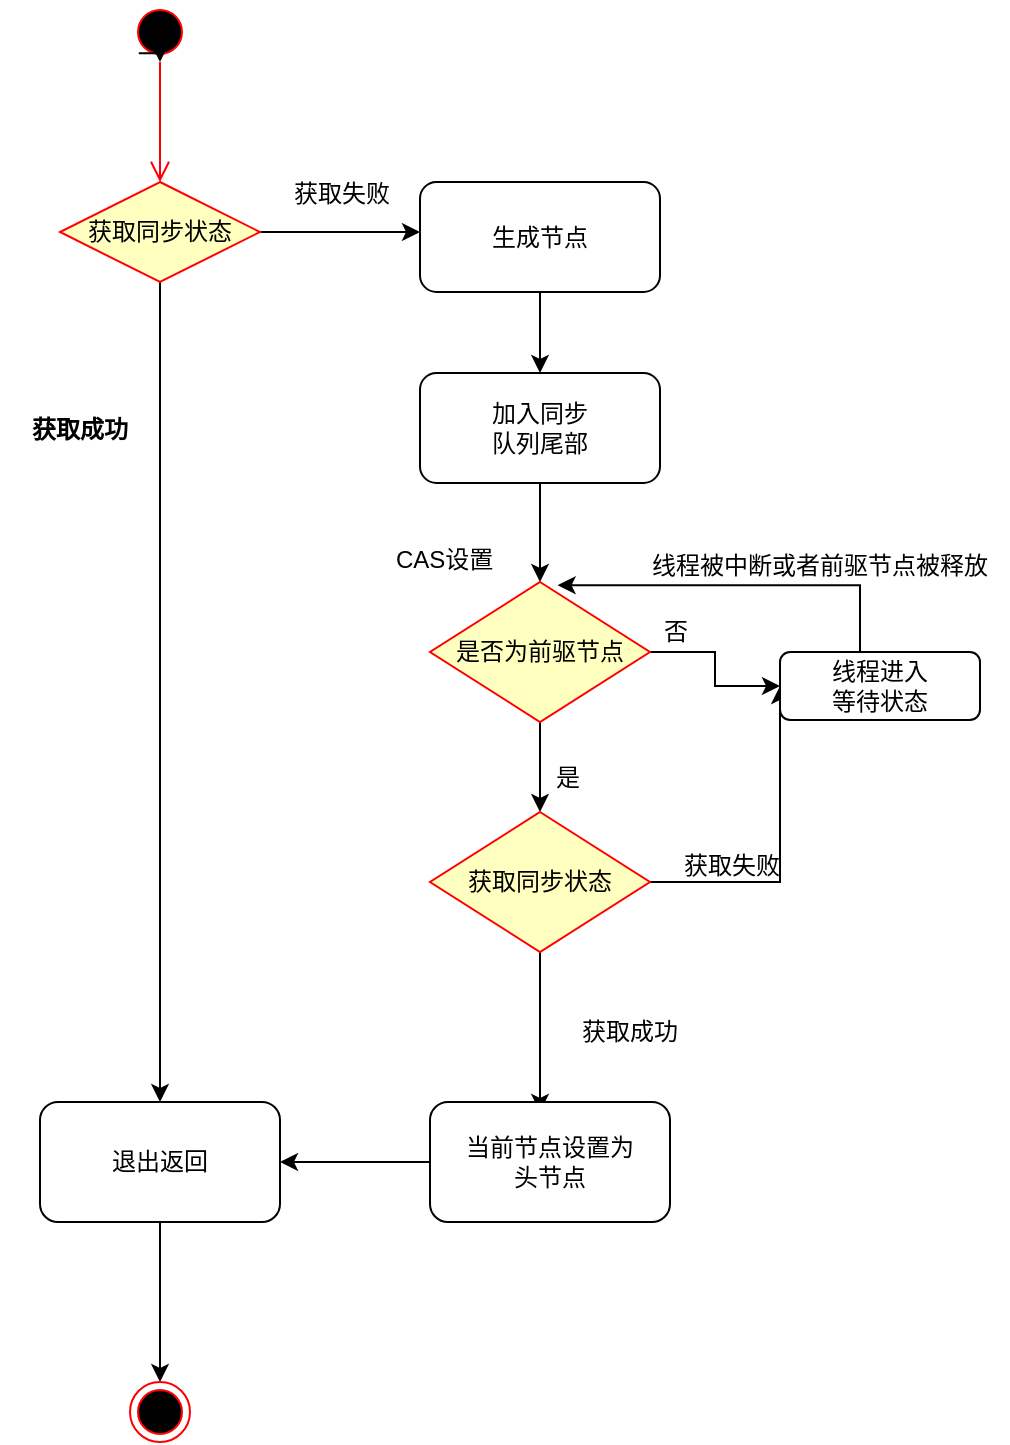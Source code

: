 <mxfile version="11.1.4" type="device"><diagram id="qkaBXWf-juqBOlpPmOvc" name="Page-1"><mxGraphModel dx="1024" dy="605" grid="1" gridSize="10" guides="1" tooltips="1" connect="1" arrows="1" fold="1" page="1" pageScale="1" pageWidth="827" pageHeight="1169" math="0" shadow="0"><root><mxCell id="0"/><mxCell id="1" parent="0"/><mxCell id="o9i7Ht0oJ9slg5r8z8DG-17" value="" style="edgeStyle=orthogonalEdgeStyle;rounded=0;orthogonalLoop=1;jettySize=auto;html=1;entryX=0.5;entryY=0;entryDx=0;entryDy=0;" edge="1" parent="1" source="o9i7Ht0oJ9slg5r8z8DG-9" target="o9i7Ht0oJ9slg5r8z8DG-57"><mxGeometry relative="1" as="geometry"><mxPoint x="350" y="550" as="targetPoint"/></mxGeometry></mxCell><mxCell id="o9i7Ht0oJ9slg5r8z8DG-22" value="" style="edgeStyle=orthogonalEdgeStyle;rounded=0;orthogonalLoop=1;jettySize=auto;html=1;" edge="1" parent="1" source="o9i7Ht0oJ9slg5r8z8DG-9"><mxGeometry relative="1" as="geometry"><mxPoint x="480" y="255" as="targetPoint"/></mxGeometry></mxCell><mxCell id="o9i7Ht0oJ9slg5r8z8DG-9" value="获取同步状态" style="rhombus;whiteSpace=wrap;html=1;fillColor=#ffffc0;strokeColor=#ff0000;" vertex="1" parent="1"><mxGeometry x="300" y="230" width="100" height="50" as="geometry"/></mxCell><mxCell id="o9i7Ht0oJ9slg5r8z8DG-12" value="" style="ellipse;html=1;shape=startState;fillColor=#000000;strokeColor=#ff0000;" vertex="1" parent="1"><mxGeometry x="335" y="140" width="30" height="30" as="geometry"/></mxCell><mxCell id="o9i7Ht0oJ9slg5r8z8DG-13" value="" style="edgeStyle=orthogonalEdgeStyle;html=1;verticalAlign=bottom;endArrow=open;endSize=8;strokeColor=#ff0000;entryX=0.5;entryY=0;entryDx=0;entryDy=0;entryPerimeter=0;" edge="1" source="o9i7Ht0oJ9slg5r8z8DG-12" parent="1" target="o9i7Ht0oJ9slg5r8z8DG-9"><mxGeometry relative="1" as="geometry"><mxPoint x="350" y="230" as="targetPoint"/></mxGeometry></mxCell><mxCell id="o9i7Ht0oJ9slg5r8z8DG-14" style="edgeStyle=orthogonalEdgeStyle;rounded=0;orthogonalLoop=1;jettySize=auto;html=1;exitX=0;exitY=1;exitDx=0;exitDy=0;entryX=0.5;entryY=1;entryDx=0;entryDy=0;" edge="1" parent="1" source="o9i7Ht0oJ9slg5r8z8DG-12" target="o9i7Ht0oJ9slg5r8z8DG-12"><mxGeometry relative="1" as="geometry"/></mxCell><mxCell id="o9i7Ht0oJ9slg5r8z8DG-18" value="获取成功" style="text;align=center;fontStyle=1;verticalAlign=middle;spacingLeft=3;spacingRight=3;strokeColor=none;rotatable=0;points=[[0,0.5],[1,0.5]];portConstraint=eastwest;" vertex="1" parent="1"><mxGeometry x="270" y="340" width="80" height="26" as="geometry"/></mxCell><mxCell id="o9i7Ht0oJ9slg5r8z8DG-25" value="" style="edgeStyle=orthogonalEdgeStyle;rounded=0;orthogonalLoop=1;jettySize=auto;html=1;" edge="1" parent="1" source="o9i7Ht0oJ9slg5r8z8DG-19" target="o9i7Ht0oJ9slg5r8z8DG-24"><mxGeometry relative="1" as="geometry"/></mxCell><mxCell id="o9i7Ht0oJ9slg5r8z8DG-19" value="生成节点" style="rounded=1;whiteSpace=wrap;html=1;" vertex="1" parent="1"><mxGeometry x="480" y="230" width="120" height="55" as="geometry"/></mxCell><mxCell id="o9i7Ht0oJ9slg5r8z8DG-29" value="" style="edgeStyle=orthogonalEdgeStyle;rounded=0;orthogonalLoop=1;jettySize=auto;html=1;" edge="1" parent="1" source="o9i7Ht0oJ9slg5r8z8DG-24"><mxGeometry relative="1" as="geometry"><mxPoint x="540" y="430" as="targetPoint"/></mxGeometry></mxCell><mxCell id="o9i7Ht0oJ9slg5r8z8DG-24" value="加入同步&lt;br&gt;队列尾部" style="rounded=1;whiteSpace=wrap;html=1;" vertex="1" parent="1"><mxGeometry x="480" y="325.5" width="120" height="55" as="geometry"/></mxCell><mxCell id="o9i7Ht0oJ9slg5r8z8DG-23" value="获取失败" style="text;html=1;resizable=0;points=[];autosize=1;align=left;verticalAlign=top;spacingTop=-4;" vertex="1" parent="1"><mxGeometry x="415" y="226" width="60" height="20" as="geometry"/></mxCell><mxCell id="o9i7Ht0oJ9slg5r8z8DG-34" value="" style="edgeStyle=orthogonalEdgeStyle;rounded=0;orthogonalLoop=1;jettySize=auto;html=1;entryX=0;entryY=0.5;entryDx=0;entryDy=0;" edge="1" parent="1" source="o9i7Ht0oJ9slg5r8z8DG-30" target="o9i7Ht0oJ9slg5r8z8DG-41"><mxGeometry relative="1" as="geometry"><mxPoint x="640" y="465" as="targetPoint"/></mxGeometry></mxCell><mxCell id="o9i7Ht0oJ9slg5r8z8DG-45" value="" style="edgeStyle=orthogonalEdgeStyle;rounded=0;orthogonalLoop=1;jettySize=auto;html=1;" edge="1" parent="1" source="o9i7Ht0oJ9slg5r8z8DG-30" target="o9i7Ht0oJ9slg5r8z8DG-44"><mxGeometry relative="1" as="geometry"/></mxCell><mxCell id="o9i7Ht0oJ9slg5r8z8DG-30" value="是否为前驱节点" style="rhombus;whiteSpace=wrap;html=1;fillColor=#ffffc0;strokeColor=#ff0000;" vertex="1" parent="1"><mxGeometry x="485" y="430" width="110" height="70" as="geometry"/></mxCell><mxCell id="o9i7Ht0oJ9slg5r8z8DG-47" value="" style="edgeStyle=orthogonalEdgeStyle;rounded=0;orthogonalLoop=1;jettySize=auto;html=1;entryX=0;entryY=0.5;entryDx=0;entryDy=0;" edge="1" parent="1" source="o9i7Ht0oJ9slg5r8z8DG-44" target="o9i7Ht0oJ9slg5r8z8DG-41"><mxGeometry relative="1" as="geometry"><mxPoint x="675" y="580" as="targetPoint"/><Array as="points"><mxPoint x="660" y="580"/></Array></mxGeometry></mxCell><mxCell id="o9i7Ht0oJ9slg5r8z8DG-52" value="" style="edgeStyle=orthogonalEdgeStyle;rounded=0;orthogonalLoop=1;jettySize=auto;html=1;" edge="1" parent="1" source="o9i7Ht0oJ9slg5r8z8DG-44"><mxGeometry relative="1" as="geometry"><mxPoint x="540" y="695" as="targetPoint"/></mxGeometry></mxCell><mxCell id="o9i7Ht0oJ9slg5r8z8DG-44" value="获取同步状态" style="rhombus;whiteSpace=wrap;html=1;fillColor=#ffffc0;strokeColor=#ff0000;" vertex="1" parent="1"><mxGeometry x="485" y="545" width="110" height="70" as="geometry"/></mxCell><mxCell id="o9i7Ht0oJ9slg5r8z8DG-37" value="是" style="text;html=1;resizable=0;points=[];autosize=1;align=left;verticalAlign=top;spacingTop=-4;" vertex="1" parent="1"><mxGeometry x="546" y="518" width="30" height="20" as="geometry"/></mxCell><mxCell id="o9i7Ht0oJ9slg5r8z8DG-40" value="否" style="text;html=1;resizable=0;points=[];autosize=1;align=left;verticalAlign=top;spacingTop=-4;" vertex="1" parent="1"><mxGeometry x="600" y="445" width="30" height="20" as="geometry"/></mxCell><mxCell id="o9i7Ht0oJ9slg5r8z8DG-43" value="" style="edgeStyle=orthogonalEdgeStyle;rounded=0;orthogonalLoop=1;jettySize=auto;html=1;entryX=0.58;entryY=0.023;entryDx=0;entryDy=0;entryPerimeter=0;" edge="1" parent="1" source="o9i7Ht0oJ9slg5r8z8DG-41" target="o9i7Ht0oJ9slg5r8z8DG-30"><mxGeometry relative="1" as="geometry"><mxPoint x="710" y="385" as="targetPoint"/><Array as="points"><mxPoint x="700" y="432"/></Array></mxGeometry></mxCell><mxCell id="o9i7Ht0oJ9slg5r8z8DG-41" value="线程进入&lt;br&gt;等待状态" style="rounded=1;whiteSpace=wrap;html=1;" vertex="1" parent="1"><mxGeometry x="660" y="465" width="100" height="34" as="geometry"/></mxCell><mxCell id="o9i7Ht0oJ9slg5r8z8DG-48" value="获取失败" style="text;html=1;resizable=0;points=[];autosize=1;align=left;verticalAlign=top;spacingTop=-4;" vertex="1" parent="1"><mxGeometry x="610" y="562" width="60" height="20" as="geometry"/></mxCell><mxCell id="o9i7Ht0oJ9slg5r8z8DG-53" value="获取成功" style="text;html=1;resizable=0;points=[];autosize=1;align=left;verticalAlign=top;spacingTop=-4;" vertex="1" parent="1"><mxGeometry x="559" y="645" width="60" height="20" as="geometry"/></mxCell><mxCell id="o9i7Ht0oJ9slg5r8z8DG-54" value="线程被中断或者前驱节点被释放" style="text;html=1;resizable=0;points=[];autosize=1;align=left;verticalAlign=top;spacingTop=-4;" vertex="1" parent="1"><mxGeometry x="594" y="412" width="180" height="20" as="geometry"/></mxCell><mxCell id="o9i7Ht0oJ9slg5r8z8DG-55" value="CAS设置" style="text;html=1;resizable=0;points=[];autosize=1;align=left;verticalAlign=top;spacingTop=-4;" vertex="1" parent="1"><mxGeometry x="466" y="409" width="60" height="20" as="geometry"/></mxCell><mxCell id="o9i7Ht0oJ9slg5r8z8DG-58" value="" style="edgeStyle=orthogonalEdgeStyle;rounded=0;orthogonalLoop=1;jettySize=auto;html=1;" edge="1" parent="1" source="o9i7Ht0oJ9slg5r8z8DG-56" target="o9i7Ht0oJ9slg5r8z8DG-57"><mxGeometry relative="1" as="geometry"/></mxCell><mxCell id="o9i7Ht0oJ9slg5r8z8DG-56" value="当前节点设置为&lt;br&gt;头节点" style="rounded=1;whiteSpace=wrap;html=1;" vertex="1" parent="1"><mxGeometry x="485" y="690" width="120" height="60" as="geometry"/></mxCell><mxCell id="o9i7Ht0oJ9slg5r8z8DG-61" value="" style="edgeStyle=orthogonalEdgeStyle;rounded=0;orthogonalLoop=1;jettySize=auto;html=1;" edge="1" parent="1" source="o9i7Ht0oJ9slg5r8z8DG-57"><mxGeometry relative="1" as="geometry"><mxPoint x="350" y="830" as="targetPoint"/></mxGeometry></mxCell><mxCell id="o9i7Ht0oJ9slg5r8z8DG-57" value="退出返回" style="rounded=1;whiteSpace=wrap;html=1;" vertex="1" parent="1"><mxGeometry x="290" y="690" width="120" height="60" as="geometry"/></mxCell><mxCell id="o9i7Ht0oJ9slg5r8z8DG-59" value="" style="ellipse;html=1;shape=endState;fillColor=#000000;strokeColor=#ff0000;" vertex="1" parent="1"><mxGeometry x="335" y="830" width="30" height="30" as="geometry"/></mxCell></root></mxGraphModel></diagram></mxfile>